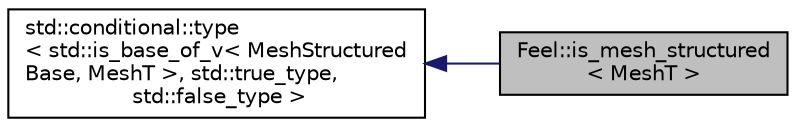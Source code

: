 digraph "Feel::is_mesh_structured&lt; MeshT &gt;"
{
 // LATEX_PDF_SIZE
  edge [fontname="Helvetica",fontsize="10",labelfontname="Helvetica",labelfontsize="10"];
  node [fontname="Helvetica",fontsize="10",shape=record];
  rankdir="LR";
  Node1 [label="Feel::is_mesh_structured\l\< MeshT \>",height=0.2,width=0.4,color="black", fillcolor="grey75", style="filled", fontcolor="black",tooltip="trait type to detect a MeshStructured mesh"];
  Node2 -> Node1 [dir="back",color="midnightblue",fontsize="10",style="solid",fontname="Helvetica"];
  Node2 [label="std::conditional::type\l\< std::is_base_of_v\< MeshStructured\lBase, MeshT \>, std::true_type,\l std::false_type \>",height=0.2,width=0.4,color="black", fillcolor="white", style="filled",URL="$classstd_1_1conditional_1_1type.html",tooltip=" "];
}
